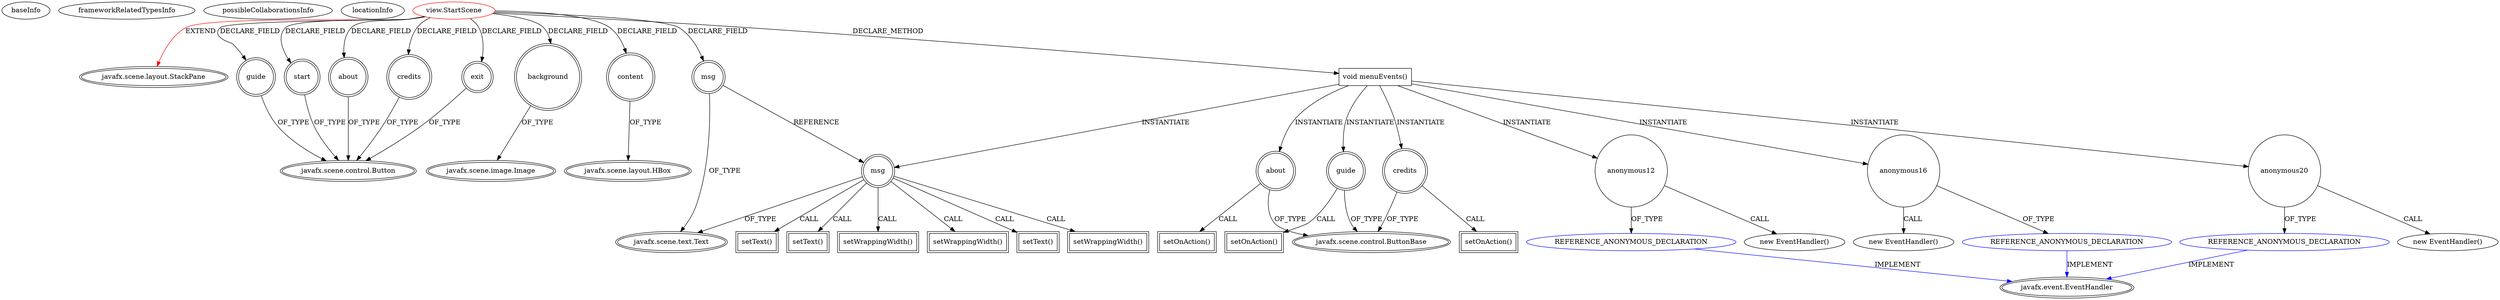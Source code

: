 digraph {
baseInfo[graphId=4318,category="extension_graph",isAnonymous=false,possibleRelation=true]
frameworkRelatedTypesInfo[0="javafx.scene.layout.StackPane"]
possibleCollaborationsInfo[0="4318~CLIENT_METHOD_DECLARATION-INSTANTIATION-~javafx.scene.layout.StackPane ~javafx.event.EventHandler ~false~true"]
locationInfo[projectName="sushkrish-CityLife",filePath="/sushkrish-CityLife/CityLife-master/src/view/StartScene.java",contextSignature="StartScene",graphId="4318"]
0[label="view.StartScene",vertexType="ROOT_CLIENT_CLASS_DECLARATION",isFrameworkType=false,color=red]
1[label="javafx.scene.layout.StackPane",vertexType="FRAMEWORK_CLASS_TYPE",isFrameworkType=true,peripheries=2]
2[label="about",vertexType="FIELD_DECLARATION",isFrameworkType=true,peripheries=2,shape=circle]
3[label="javafx.scene.control.Button",vertexType="FRAMEWORK_CLASS_TYPE",isFrameworkType=true,peripheries=2]
4[label="background",vertexType="FIELD_DECLARATION",isFrameworkType=true,peripheries=2,shape=circle]
5[label="javafx.scene.image.Image",vertexType="FRAMEWORK_CLASS_TYPE",isFrameworkType=true,peripheries=2]
6[label="content",vertexType="FIELD_DECLARATION",isFrameworkType=true,peripheries=2,shape=circle]
7[label="javafx.scene.layout.HBox",vertexType="FRAMEWORK_CLASS_TYPE",isFrameworkType=true,peripheries=2]
8[label="credits",vertexType="FIELD_DECLARATION",isFrameworkType=true,peripheries=2,shape=circle]
10[label="exit",vertexType="FIELD_DECLARATION",isFrameworkType=true,peripheries=2,shape=circle]
12[label="guide",vertexType="FIELD_DECLARATION",isFrameworkType=true,peripheries=2,shape=circle]
14[label="msg",vertexType="FIELD_DECLARATION",isFrameworkType=true,peripheries=2,shape=circle]
15[label="javafx.scene.text.Text",vertexType="FRAMEWORK_CLASS_TYPE",isFrameworkType=true,peripheries=2]
16[label="start",vertexType="FIELD_DECLARATION",isFrameworkType=true,peripheries=2,shape=circle]
47[label="void menuEvents()",vertexType="CLIENT_METHOD_DECLARATION",isFrameworkType=false,shape=box]
48[label="about",vertexType="VARIABLE_EXPRESION",isFrameworkType=true,peripheries=2,shape=circle]
50[label="javafx.scene.control.ButtonBase",vertexType="FRAMEWORK_CLASS_TYPE",isFrameworkType=true,peripheries=2]
49[label="setOnAction()",vertexType="INSIDE_CALL",isFrameworkType=true,peripheries=2,shape=box]
52[label="anonymous12",vertexType="VARIABLE_EXPRESION",isFrameworkType=false,shape=circle]
53[label="REFERENCE_ANONYMOUS_DECLARATION",vertexType="REFERENCE_ANONYMOUS_DECLARATION",isFrameworkType=false,color=blue]
54[label="javafx.event.EventHandler",vertexType="FRAMEWORK_INTERFACE_TYPE",isFrameworkType=true,peripheries=2]
51[label="new EventHandler()",vertexType="CONSTRUCTOR_CALL",isFrameworkType=false]
55[label="msg",vertexType="VARIABLE_EXPRESION",isFrameworkType=true,peripheries=2,shape=circle]
56[label="setWrappingWidth()",vertexType="INSIDE_CALL",isFrameworkType=true,peripheries=2,shape=box]
59[label="setText()",vertexType="INSIDE_CALL",isFrameworkType=true,peripheries=2,shape=box]
60[label="guide",vertexType="VARIABLE_EXPRESION",isFrameworkType=true,peripheries=2,shape=circle]
61[label="setOnAction()",vertexType="INSIDE_CALL",isFrameworkType=true,peripheries=2,shape=box]
64[label="anonymous16",vertexType="VARIABLE_EXPRESION",isFrameworkType=false,shape=circle]
65[label="REFERENCE_ANONYMOUS_DECLARATION",vertexType="REFERENCE_ANONYMOUS_DECLARATION",isFrameworkType=false,color=blue]
63[label="new EventHandler()",vertexType="CONSTRUCTOR_CALL",isFrameworkType=false]
68[label="setWrappingWidth()",vertexType="INSIDE_CALL",isFrameworkType=true,peripheries=2,shape=box]
70[label="setText()",vertexType="INSIDE_CALL",isFrameworkType=true,peripheries=2,shape=box]
71[label="credits",vertexType="VARIABLE_EXPRESION",isFrameworkType=true,peripheries=2,shape=circle]
72[label="setOnAction()",vertexType="INSIDE_CALL",isFrameworkType=true,peripheries=2,shape=box]
75[label="anonymous20",vertexType="VARIABLE_EXPRESION",isFrameworkType=false,shape=circle]
76[label="REFERENCE_ANONYMOUS_DECLARATION",vertexType="REFERENCE_ANONYMOUS_DECLARATION",isFrameworkType=false,color=blue]
74[label="new EventHandler()",vertexType="CONSTRUCTOR_CALL",isFrameworkType=false]
79[label="setText()",vertexType="INSIDE_CALL",isFrameworkType=true,peripheries=2,shape=box]
81[label="setWrappingWidth()",vertexType="INSIDE_CALL",isFrameworkType=true,peripheries=2,shape=box]
0->1[label="EXTEND",color=red]
0->2[label="DECLARE_FIELD"]
2->3[label="OF_TYPE"]
0->4[label="DECLARE_FIELD"]
4->5[label="OF_TYPE"]
0->6[label="DECLARE_FIELD"]
6->7[label="OF_TYPE"]
0->8[label="DECLARE_FIELD"]
8->3[label="OF_TYPE"]
0->10[label="DECLARE_FIELD"]
10->3[label="OF_TYPE"]
0->12[label="DECLARE_FIELD"]
12->3[label="OF_TYPE"]
0->14[label="DECLARE_FIELD"]
14->15[label="OF_TYPE"]
0->16[label="DECLARE_FIELD"]
16->3[label="OF_TYPE"]
0->47[label="DECLARE_METHOD"]
47->48[label="INSTANTIATE"]
48->50[label="OF_TYPE"]
48->49[label="CALL"]
47->52[label="INSTANTIATE"]
53->54[label="IMPLEMENT",color=blue]
52->53[label="OF_TYPE"]
52->51[label="CALL"]
47->55[label="INSTANTIATE"]
14->55[label="REFERENCE"]
55->15[label="OF_TYPE"]
55->56[label="CALL"]
55->59[label="CALL"]
47->60[label="INSTANTIATE"]
60->50[label="OF_TYPE"]
60->61[label="CALL"]
47->64[label="INSTANTIATE"]
65->54[label="IMPLEMENT",color=blue]
64->65[label="OF_TYPE"]
64->63[label="CALL"]
55->68[label="CALL"]
55->70[label="CALL"]
47->71[label="INSTANTIATE"]
71->50[label="OF_TYPE"]
71->72[label="CALL"]
47->75[label="INSTANTIATE"]
76->54[label="IMPLEMENT",color=blue]
75->76[label="OF_TYPE"]
75->74[label="CALL"]
55->79[label="CALL"]
55->81[label="CALL"]
}
